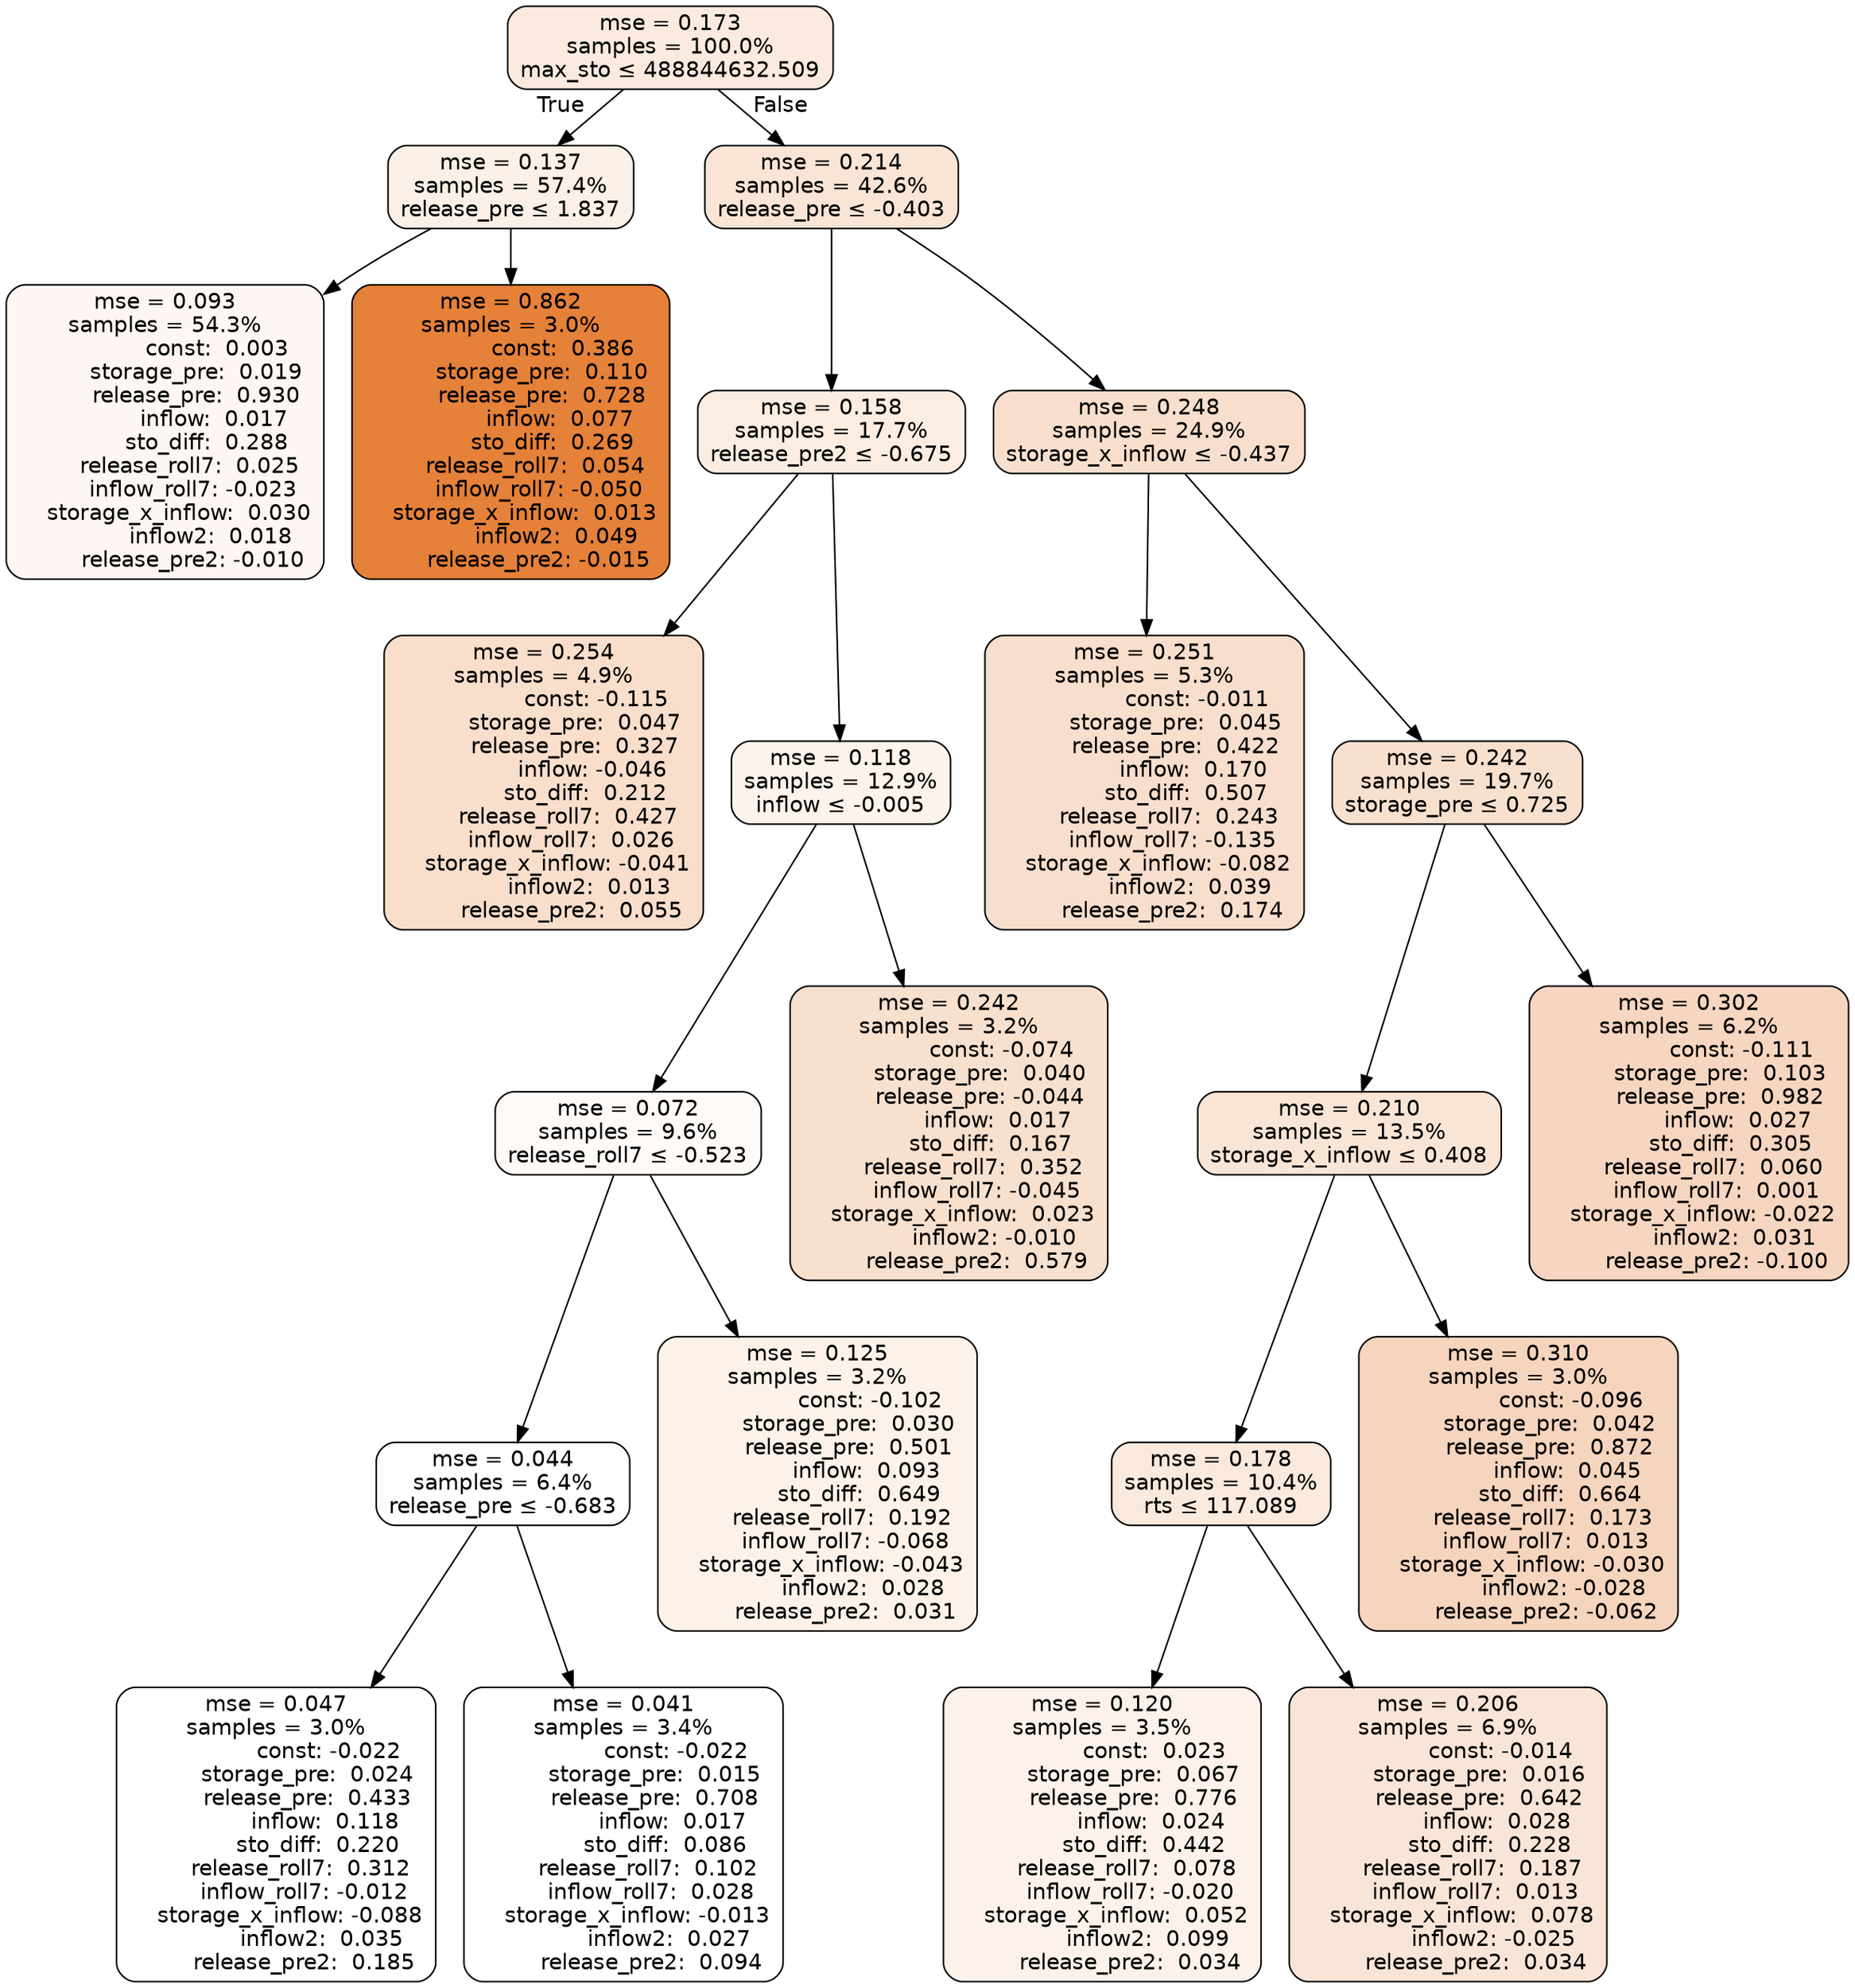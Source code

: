 digraph tree {
bgcolor="transparent"
node [shape=rectangle, style="filled, rounded", color="black", fontname=helvetica] ;
edge [fontname=helvetica] ;
	"0" [label="mse = 0.173
samples = 100.0%
max_sto &le; 488844632.509", fillcolor="#faeadf"]
	"1" [label="mse = 0.137
samples = 57.4%
release_pre &le; 1.837", fillcolor="#fbf0e7"]
	"2" [label="mse = 0.093
samples = 54.3%
               const:  0.003
         storage_pre:  0.019
         release_pre:  0.930
              inflow:  0.017
            sto_diff:  0.288
       release_roll7:  0.025
        inflow_roll7: -0.023
    storage_x_inflow:  0.030
             inflow2:  0.018
        release_pre2: -0.010", fillcolor="#fdf6f2"]
	"3" [label="mse = 0.862
samples = 3.0%
               const:  0.386
         storage_pre:  0.110
         release_pre:  0.728
              inflow:  0.077
            sto_diff:  0.269
       release_roll7:  0.054
        inflow_roll7: -0.050
    storage_x_inflow:  0.013
             inflow2:  0.049
        release_pre2: -0.015", fillcolor="#e58139"]
	"4" [label="mse = 0.214
samples = 42.6%
release_pre &le; -0.403", fillcolor="#f9e4d5"]
	"5" [label="mse = 0.158
samples = 17.7%
release_pre2 &le; -0.675", fillcolor="#fbede2"]
	"6" [label="mse = 0.254
samples = 4.9%
               const: -0.115
         storage_pre:  0.047
         release_pre:  0.327
              inflow: -0.046
            sto_diff:  0.212
       release_roll7:  0.427
        inflow_roll7:  0.026
    storage_x_inflow: -0.041
             inflow2:  0.013
        release_pre2:  0.055", fillcolor="#f8decb"]
	"7" [label="mse = 0.118
samples = 12.9%
inflow &le; -0.005", fillcolor="#fcf3ec"]
	"8" [label="mse = 0.072
samples = 9.6%
release_roll7 &le; -0.523", fillcolor="#fefaf7"]
	"9" [label="mse = 0.044
samples = 6.4%
release_pre &le; -0.683", fillcolor="#fefefe"]
	"10" [label="mse = 0.047
samples = 3.0%
               const: -0.022
         storage_pre:  0.024
         release_pre:  0.433
              inflow:  0.118
            sto_diff:  0.220
       release_roll7:  0.312
        inflow_roll7: -0.012
    storage_x_inflow: -0.088
             inflow2:  0.035
        release_pre2:  0.185", fillcolor="#fefefd"]
	"11" [label="mse = 0.041
samples = 3.4%
               const: -0.022
         storage_pre:  0.015
         release_pre:  0.708
              inflow:  0.017
            sto_diff:  0.086
       release_roll7:  0.102
        inflow_roll7:  0.028
    storage_x_inflow: -0.013
             inflow2:  0.027
        release_pre2:  0.094", fillcolor="#ffffff"]
	"12" [label="mse = 0.125
samples = 3.2%
               const: -0.102
         storage_pre:  0.030
         release_pre:  0.501
              inflow:  0.093
            sto_diff:  0.649
       release_roll7:  0.192
        inflow_roll7: -0.068
    storage_x_inflow: -0.043
             inflow2:  0.028
        release_pre2:  0.031", fillcolor="#fcf2ea"]
	"13" [label="mse = 0.242
samples = 3.2%
               const: -0.074
         storage_pre:  0.040
         release_pre: -0.044
              inflow:  0.017
            sto_diff:  0.167
       release_roll7:  0.352
        inflow_roll7: -0.045
    storage_x_inflow:  0.023
             inflow2: -0.010
        release_pre2:  0.579", fillcolor="#f8e0ce"]
	"14" [label="mse = 0.248
samples = 24.9%
storage_x_inflow &le; -0.437", fillcolor="#f8dfcd"]
	"15" [label="mse = 0.251
samples = 5.3%
               const: -0.011
         storage_pre:  0.045
         release_pre:  0.422
              inflow:  0.170
            sto_diff:  0.507
       release_roll7:  0.243
        inflow_roll7: -0.135
    storage_x_inflow: -0.082
             inflow2:  0.039
        release_pre2:  0.174", fillcolor="#f8decc"]
	"16" [label="mse = 0.242
samples = 19.7%
storage_pre &le; 0.725", fillcolor="#f8e0ce"]
	"17" [label="mse = 0.210
samples = 13.5%
storage_x_inflow &le; 0.408", fillcolor="#f9e5d6"]
	"18" [label="mse = 0.178
samples = 10.4%
rts &le; 117.089", fillcolor="#fae9dd"]
	"19" [label="mse = 0.120
samples = 3.5%
               const:  0.023
         storage_pre:  0.067
         release_pre:  0.776
              inflow:  0.024
            sto_diff:  0.442
       release_roll7:  0.078
        inflow_roll7: -0.020
    storage_x_inflow:  0.052
             inflow2:  0.099
        release_pre2:  0.034", fillcolor="#fcf2eb"]
	"20" [label="mse = 0.206
samples = 6.9%
               const: -0.014
         storage_pre:  0.016
         release_pre:  0.642
              inflow:  0.028
            sto_diff:  0.228
       release_roll7:  0.187
        inflow_roll7:  0.013
    storage_x_inflow:  0.078
             inflow2: -0.025
        release_pre2:  0.034", fillcolor="#f9e5d7"]
	"21" [label="mse = 0.310
samples = 3.0%
               const: -0.096
         storage_pre:  0.042
         release_pre:  0.872
              inflow:  0.045
            sto_diff:  0.664
       release_roll7:  0.173
        inflow_roll7:  0.013
    storage_x_inflow: -0.030
             inflow2: -0.028
        release_pre2: -0.062", fillcolor="#f6d5be"]
	"22" [label="mse = 0.302
samples = 6.2%
               const: -0.111
         storage_pre:  0.103
         release_pre:  0.982
              inflow:  0.027
            sto_diff:  0.305
       release_roll7:  0.060
        inflow_roll7:  0.001
    storage_x_inflow: -0.022
             inflow2:  0.031
        release_pre2: -0.100", fillcolor="#f6d6c0"]

	"0" -> "1" [labeldistance=2.5, labelangle=45, headlabel="True"]
	"1" -> "2"
	"1" -> "3"
	"0" -> "4" [labeldistance=2.5, labelangle=-45, headlabel="False"]
	"4" -> "5"
	"5" -> "6"
	"5" -> "7"
	"7" -> "8"
	"8" -> "9"
	"9" -> "10"
	"9" -> "11"
	"8" -> "12"
	"7" -> "13"
	"4" -> "14"
	"14" -> "15"
	"14" -> "16"
	"16" -> "17"
	"17" -> "18"
	"18" -> "19"
	"18" -> "20"
	"17" -> "21"
	"16" -> "22"
}

